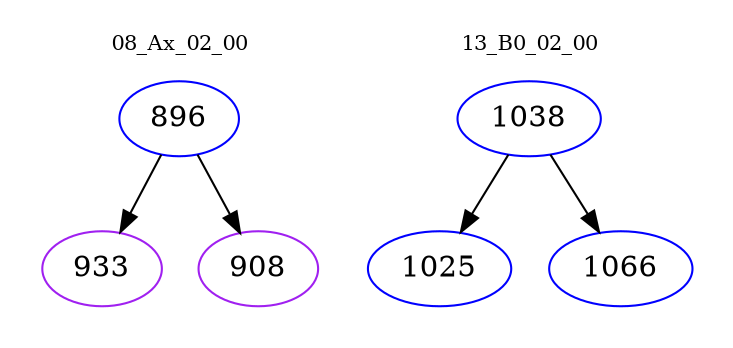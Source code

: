 digraph{
subgraph cluster_0 {
color = white
label = "08_Ax_02_00";
fontsize=10;
T0_896 [label="896", color="blue"]
T0_896 -> T0_933 [color="black"]
T0_933 [label="933", color="purple"]
T0_896 -> T0_908 [color="black"]
T0_908 [label="908", color="purple"]
}
subgraph cluster_1 {
color = white
label = "13_B0_02_00";
fontsize=10;
T1_1038 [label="1038", color="blue"]
T1_1038 -> T1_1025 [color="black"]
T1_1025 [label="1025", color="blue"]
T1_1038 -> T1_1066 [color="black"]
T1_1066 [label="1066", color="blue"]
}
}
